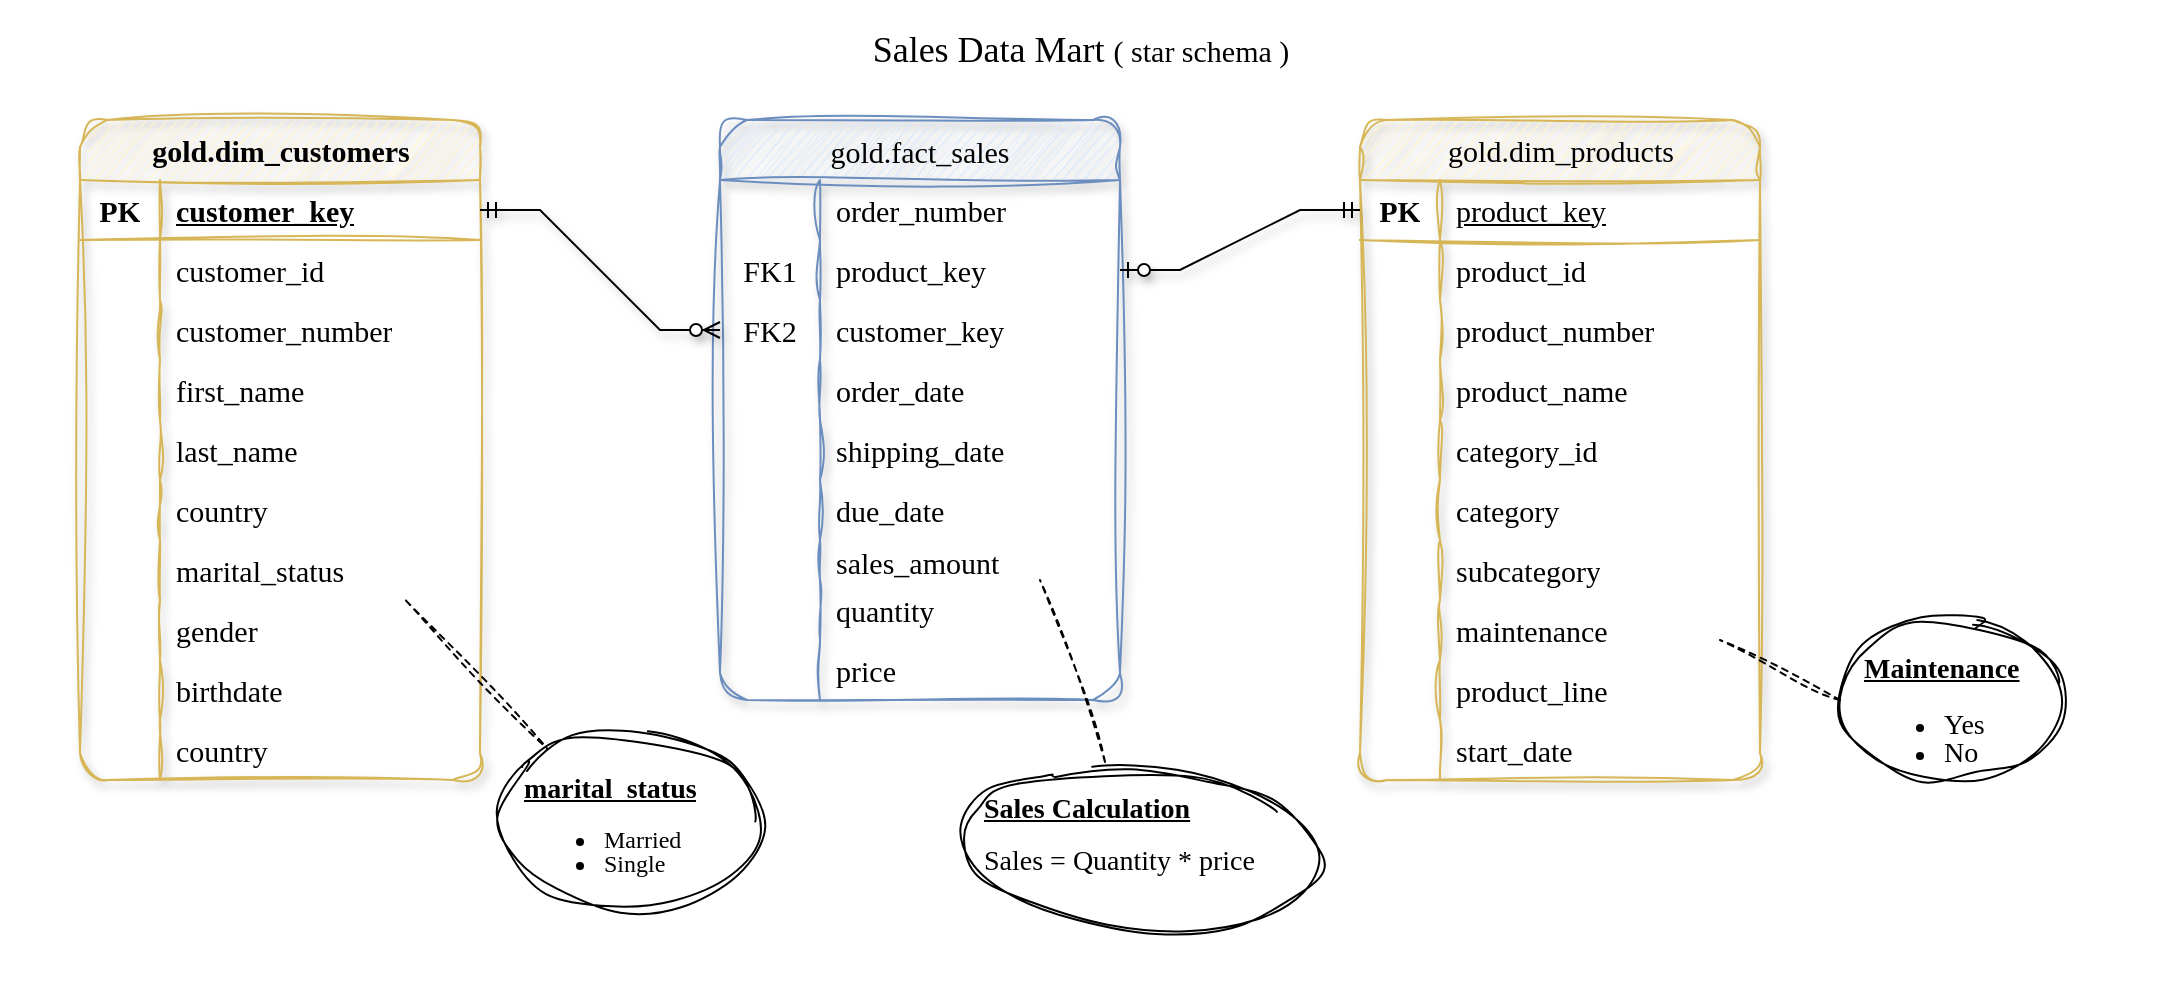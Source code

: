 <mxfile version="26.2.13">
  <diagram name="Page-1" id="XGggFpiHlIf7Oq0SXzBW">
    <mxGraphModel dx="1334" dy="1479" grid="1" gridSize="10" guides="1" tooltips="1" connect="1" arrows="1" fold="1" page="1" pageScale="1" pageWidth="850" pageHeight="1100" math="0" shadow="0">
      <root>
        <mxCell id="0" />
        <mxCell id="1" parent="0" />
        <mxCell id="lQojN_XJNmVnjLz6gcaS-190" value="" style="rounded=0;whiteSpace=wrap;html=1;strokeColor=none;" vertex="1" parent="1">
          <mxGeometry y="260" width="1080" height="490" as="geometry" />
        </mxCell>
        <mxCell id="lQojN_XJNmVnjLz6gcaS-184" value="" style="ellipse;whiteSpace=wrap;html=1;sketch=1;curveFitting=1;jiggle=2;rotation=0;fillColor=none;" vertex="1" parent="1">
          <mxGeometry x="920" y="570" width="110" height="80" as="geometry" />
        </mxCell>
        <mxCell id="lQojN_XJNmVnjLz6gcaS-41" value="gold.dim_customers" style="shape=table;startSize=30;container=1;collapsible=1;childLayout=tableLayout;fixedRows=1;rowLines=0;fontStyle=1;align=center;resizeLast=1;html=1;sketch=1;curveFitting=1;jiggle=2;fillColor=#fff2cc;strokeColor=#d6b656;rounded=1;fontFamily=Comic Sans MS;fontSize=15;shadow=1;" vertex="1" parent="1">
          <mxGeometry x="40" y="320" width="200" height="330" as="geometry" />
        </mxCell>
        <mxCell id="lQojN_XJNmVnjLz6gcaS-42" value="" style="shape=tableRow;horizontal=0;startSize=0;swimlaneHead=0;swimlaneBody=0;fillColor=none;collapsible=0;dropTarget=0;points=[[0,0.5],[1,0.5]];portConstraint=eastwest;top=0;left=0;right=0;bottom=1;sketch=1;curveFitting=1;jiggle=2;strokeColor=#d6b656;fontFamily=Comic Sans MS;fontSize=15;" vertex="1" parent="lQojN_XJNmVnjLz6gcaS-41">
          <mxGeometry y="30" width="200" height="30" as="geometry" />
        </mxCell>
        <mxCell id="lQojN_XJNmVnjLz6gcaS-43" value="PK" style="shape=partialRectangle;connectable=0;fillColor=none;top=0;left=0;bottom=0;right=0;fontStyle=1;overflow=hidden;whiteSpace=wrap;html=1;sketch=1;curveFitting=1;jiggle=2;strokeColor=#d6b656;fontFamily=Comic Sans MS;fontSize=15;" vertex="1" parent="lQojN_XJNmVnjLz6gcaS-42">
          <mxGeometry width="40" height="30" as="geometry">
            <mxRectangle width="40" height="30" as="alternateBounds" />
          </mxGeometry>
        </mxCell>
        <mxCell id="lQojN_XJNmVnjLz6gcaS-44" value="customer_key" style="shape=partialRectangle;connectable=0;fillColor=none;top=0;left=0;bottom=0;right=0;align=left;spacingLeft=6;fontStyle=5;overflow=hidden;whiteSpace=wrap;html=1;sketch=1;curveFitting=1;jiggle=2;strokeColor=#d6b656;fontFamily=Comic Sans MS;fontSize=15;" vertex="1" parent="lQojN_XJNmVnjLz6gcaS-42">
          <mxGeometry x="40" width="160" height="30" as="geometry">
            <mxRectangle width="160" height="30" as="alternateBounds" />
          </mxGeometry>
        </mxCell>
        <mxCell id="lQojN_XJNmVnjLz6gcaS-45" value="" style="shape=tableRow;horizontal=0;startSize=0;swimlaneHead=0;swimlaneBody=0;fillColor=none;collapsible=0;dropTarget=0;points=[[0,0.5],[1,0.5]];portConstraint=eastwest;top=0;left=0;right=0;bottom=0;sketch=1;curveFitting=1;jiggle=2;strokeColor=#d6b656;fontFamily=Comic Sans MS;fontSize=15;" vertex="1" parent="lQojN_XJNmVnjLz6gcaS-41">
          <mxGeometry y="60" width="200" height="30" as="geometry" />
        </mxCell>
        <mxCell id="lQojN_XJNmVnjLz6gcaS-46" value="" style="shape=partialRectangle;connectable=0;fillColor=none;top=0;left=0;bottom=0;right=0;editable=1;overflow=hidden;whiteSpace=wrap;html=1;sketch=1;curveFitting=1;jiggle=2;strokeColor=#d6b656;fontFamily=Comic Sans MS;fontSize=15;" vertex="1" parent="lQojN_XJNmVnjLz6gcaS-45">
          <mxGeometry width="40" height="30" as="geometry">
            <mxRectangle width="40" height="30" as="alternateBounds" />
          </mxGeometry>
        </mxCell>
        <mxCell id="lQojN_XJNmVnjLz6gcaS-47" value="customer_id" style="shape=partialRectangle;connectable=0;fillColor=none;top=0;left=0;bottom=0;right=0;align=left;spacingLeft=6;overflow=hidden;whiteSpace=wrap;html=1;sketch=1;curveFitting=1;jiggle=2;strokeColor=#d6b656;fontFamily=Comic Sans MS;fontSize=15;" vertex="1" parent="lQojN_XJNmVnjLz6gcaS-45">
          <mxGeometry x="40" width="160" height="30" as="geometry">
            <mxRectangle width="160" height="30" as="alternateBounds" />
          </mxGeometry>
        </mxCell>
        <mxCell id="lQojN_XJNmVnjLz6gcaS-48" value="" style="shape=tableRow;horizontal=0;startSize=0;swimlaneHead=0;swimlaneBody=0;fillColor=none;collapsible=0;dropTarget=0;points=[[0,0.5],[1,0.5]];portConstraint=eastwest;top=0;left=0;right=0;bottom=0;sketch=1;curveFitting=1;jiggle=2;strokeColor=#d6b656;fontFamily=Comic Sans MS;fontSize=15;" vertex="1" parent="lQojN_XJNmVnjLz6gcaS-41">
          <mxGeometry y="90" width="200" height="30" as="geometry" />
        </mxCell>
        <mxCell id="lQojN_XJNmVnjLz6gcaS-49" value="" style="shape=partialRectangle;connectable=0;fillColor=none;top=0;left=0;bottom=0;right=0;editable=1;overflow=hidden;whiteSpace=wrap;html=1;sketch=1;curveFitting=1;jiggle=2;strokeColor=#d6b656;fontFamily=Comic Sans MS;fontSize=15;" vertex="1" parent="lQojN_XJNmVnjLz6gcaS-48">
          <mxGeometry width="40" height="30" as="geometry">
            <mxRectangle width="40" height="30" as="alternateBounds" />
          </mxGeometry>
        </mxCell>
        <mxCell id="lQojN_XJNmVnjLz6gcaS-50" value="customer_number" style="shape=partialRectangle;connectable=0;fillColor=none;top=0;left=0;bottom=0;right=0;align=left;spacingLeft=6;overflow=hidden;whiteSpace=wrap;html=1;sketch=1;curveFitting=1;jiggle=2;strokeColor=#d6b656;fontFamily=Comic Sans MS;fontSize=15;" vertex="1" parent="lQojN_XJNmVnjLz6gcaS-48">
          <mxGeometry x="40" width="160" height="30" as="geometry">
            <mxRectangle width="160" height="30" as="alternateBounds" />
          </mxGeometry>
        </mxCell>
        <mxCell id="lQojN_XJNmVnjLz6gcaS-51" value="" style="shape=tableRow;horizontal=0;startSize=0;swimlaneHead=0;swimlaneBody=0;fillColor=none;collapsible=0;dropTarget=0;points=[[0,0.5],[1,0.5]];portConstraint=eastwest;top=0;left=0;right=0;bottom=0;sketch=1;curveFitting=1;jiggle=2;strokeColor=#d6b656;fontFamily=Comic Sans MS;fontSize=15;" vertex="1" parent="lQojN_XJNmVnjLz6gcaS-41">
          <mxGeometry y="120" width="200" height="30" as="geometry" />
        </mxCell>
        <mxCell id="lQojN_XJNmVnjLz6gcaS-52" value="" style="shape=partialRectangle;connectable=0;fillColor=none;top=0;left=0;bottom=0;right=0;editable=1;overflow=hidden;whiteSpace=wrap;html=1;sketch=1;curveFitting=1;jiggle=2;strokeColor=#d6b656;fontFamily=Comic Sans MS;fontSize=15;" vertex="1" parent="lQojN_XJNmVnjLz6gcaS-51">
          <mxGeometry width="40" height="30" as="geometry">
            <mxRectangle width="40" height="30" as="alternateBounds" />
          </mxGeometry>
        </mxCell>
        <mxCell id="lQojN_XJNmVnjLz6gcaS-53" value="first_name" style="shape=partialRectangle;connectable=0;fillColor=none;top=0;left=0;bottom=0;right=0;align=left;spacingLeft=6;overflow=hidden;whiteSpace=wrap;html=1;sketch=1;curveFitting=1;jiggle=2;strokeColor=#d6b656;fontFamily=Comic Sans MS;fontSize=15;" vertex="1" parent="lQojN_XJNmVnjLz6gcaS-51">
          <mxGeometry x="40" width="160" height="30" as="geometry">
            <mxRectangle width="160" height="30" as="alternateBounds" />
          </mxGeometry>
        </mxCell>
        <mxCell id="lQojN_XJNmVnjLz6gcaS-54" style="shape=tableRow;horizontal=0;startSize=0;swimlaneHead=0;swimlaneBody=0;fillColor=none;collapsible=0;dropTarget=0;points=[[0,0.5],[1,0.5]];portConstraint=eastwest;top=0;left=0;right=0;bottom=0;sketch=1;curveFitting=1;jiggle=2;strokeColor=#d6b656;fontFamily=Comic Sans MS;fontSize=15;" vertex="1" parent="lQojN_XJNmVnjLz6gcaS-41">
          <mxGeometry y="150" width="200" height="30" as="geometry" />
        </mxCell>
        <mxCell id="lQojN_XJNmVnjLz6gcaS-55" style="shape=partialRectangle;connectable=0;fillColor=none;top=0;left=0;bottom=0;right=0;editable=1;overflow=hidden;whiteSpace=wrap;html=1;sketch=1;curveFitting=1;jiggle=2;strokeColor=#d6b656;fontFamily=Comic Sans MS;fontSize=15;" vertex="1" parent="lQojN_XJNmVnjLz6gcaS-54">
          <mxGeometry width="40" height="30" as="geometry">
            <mxRectangle width="40" height="30" as="alternateBounds" />
          </mxGeometry>
        </mxCell>
        <mxCell id="lQojN_XJNmVnjLz6gcaS-56" value="last_name" style="shape=partialRectangle;connectable=0;fillColor=none;top=0;left=0;bottom=0;right=0;align=left;spacingLeft=6;overflow=hidden;whiteSpace=wrap;html=1;sketch=1;curveFitting=1;jiggle=2;strokeColor=#d6b656;fontFamily=Comic Sans MS;fontSize=15;" vertex="1" parent="lQojN_XJNmVnjLz6gcaS-54">
          <mxGeometry x="40" width="160" height="30" as="geometry">
            <mxRectangle width="160" height="30" as="alternateBounds" />
          </mxGeometry>
        </mxCell>
        <mxCell id="lQojN_XJNmVnjLz6gcaS-57" style="shape=tableRow;horizontal=0;startSize=0;swimlaneHead=0;swimlaneBody=0;fillColor=none;collapsible=0;dropTarget=0;points=[[0,0.5],[1,0.5]];portConstraint=eastwest;top=0;left=0;right=0;bottom=0;sketch=1;curveFitting=1;jiggle=2;strokeColor=#d6b656;fontFamily=Comic Sans MS;fontSize=15;" vertex="1" parent="lQojN_XJNmVnjLz6gcaS-41">
          <mxGeometry y="180" width="200" height="30" as="geometry" />
        </mxCell>
        <mxCell id="lQojN_XJNmVnjLz6gcaS-58" style="shape=partialRectangle;connectable=0;fillColor=none;top=0;left=0;bottom=0;right=0;editable=1;overflow=hidden;whiteSpace=wrap;html=1;sketch=1;curveFitting=1;jiggle=2;strokeColor=#d6b656;fontFamily=Comic Sans MS;fontSize=15;" vertex="1" parent="lQojN_XJNmVnjLz6gcaS-57">
          <mxGeometry width="40" height="30" as="geometry">
            <mxRectangle width="40" height="30" as="alternateBounds" />
          </mxGeometry>
        </mxCell>
        <mxCell id="lQojN_XJNmVnjLz6gcaS-59" value="country" style="shape=partialRectangle;connectable=0;fillColor=none;top=0;left=0;bottom=0;right=0;align=left;spacingLeft=6;overflow=hidden;whiteSpace=wrap;html=1;sketch=1;curveFitting=1;jiggle=2;strokeColor=#d6b656;fontFamily=Comic Sans MS;fontSize=15;" vertex="1" parent="lQojN_XJNmVnjLz6gcaS-57">
          <mxGeometry x="40" width="160" height="30" as="geometry">
            <mxRectangle width="160" height="30" as="alternateBounds" />
          </mxGeometry>
        </mxCell>
        <mxCell id="lQojN_XJNmVnjLz6gcaS-60" style="shape=tableRow;horizontal=0;startSize=0;swimlaneHead=0;swimlaneBody=0;fillColor=none;collapsible=0;dropTarget=0;points=[[0,0.5],[1,0.5]];portConstraint=eastwest;top=0;left=0;right=0;bottom=0;sketch=1;curveFitting=1;jiggle=2;strokeColor=#d6b656;fontFamily=Comic Sans MS;fontSize=15;" vertex="1" parent="lQojN_XJNmVnjLz6gcaS-41">
          <mxGeometry y="210" width="200" height="30" as="geometry" />
        </mxCell>
        <mxCell id="lQojN_XJNmVnjLz6gcaS-61" style="shape=partialRectangle;connectable=0;fillColor=none;top=0;left=0;bottom=0;right=0;editable=1;overflow=hidden;whiteSpace=wrap;html=1;sketch=1;curveFitting=1;jiggle=2;strokeColor=#d6b656;fontFamily=Comic Sans MS;fontSize=15;" vertex="1" parent="lQojN_XJNmVnjLz6gcaS-60">
          <mxGeometry width="40" height="30" as="geometry">
            <mxRectangle width="40" height="30" as="alternateBounds" />
          </mxGeometry>
        </mxCell>
        <mxCell id="lQojN_XJNmVnjLz6gcaS-62" value="marital_status" style="shape=partialRectangle;connectable=0;fillColor=none;top=0;left=0;bottom=0;right=0;align=left;spacingLeft=6;overflow=hidden;whiteSpace=wrap;html=1;sketch=1;curveFitting=1;jiggle=2;strokeColor=#d6b656;fontFamily=Comic Sans MS;fontSize=15;" vertex="1" parent="lQojN_XJNmVnjLz6gcaS-60">
          <mxGeometry x="40" width="160" height="30" as="geometry">
            <mxRectangle width="160" height="30" as="alternateBounds" />
          </mxGeometry>
        </mxCell>
        <mxCell id="lQojN_XJNmVnjLz6gcaS-63" style="shape=tableRow;horizontal=0;startSize=0;swimlaneHead=0;swimlaneBody=0;fillColor=none;collapsible=0;dropTarget=0;points=[[0,0.5],[1,0.5]];portConstraint=eastwest;top=0;left=0;right=0;bottom=0;sketch=1;curveFitting=1;jiggle=2;strokeColor=#d6b656;fontFamily=Comic Sans MS;fontSize=15;" vertex="1" parent="lQojN_XJNmVnjLz6gcaS-41">
          <mxGeometry y="240" width="200" height="30" as="geometry" />
        </mxCell>
        <mxCell id="lQojN_XJNmVnjLz6gcaS-64" style="shape=partialRectangle;connectable=0;fillColor=none;top=0;left=0;bottom=0;right=0;editable=1;overflow=hidden;whiteSpace=wrap;html=1;sketch=1;curveFitting=1;jiggle=2;strokeColor=#d6b656;fontFamily=Comic Sans MS;fontSize=15;" vertex="1" parent="lQojN_XJNmVnjLz6gcaS-63">
          <mxGeometry width="40" height="30" as="geometry">
            <mxRectangle width="40" height="30" as="alternateBounds" />
          </mxGeometry>
        </mxCell>
        <mxCell id="lQojN_XJNmVnjLz6gcaS-65" value="gender" style="shape=partialRectangle;connectable=0;fillColor=none;top=0;left=0;bottom=0;right=0;align=left;spacingLeft=6;overflow=hidden;whiteSpace=wrap;html=1;sketch=1;curveFitting=1;jiggle=2;strokeColor=#d6b656;fontFamily=Comic Sans MS;fontSize=15;" vertex="1" parent="lQojN_XJNmVnjLz6gcaS-63">
          <mxGeometry x="40" width="160" height="30" as="geometry">
            <mxRectangle width="160" height="30" as="alternateBounds" />
          </mxGeometry>
        </mxCell>
        <mxCell id="lQojN_XJNmVnjLz6gcaS-66" style="shape=tableRow;horizontal=0;startSize=0;swimlaneHead=0;swimlaneBody=0;fillColor=none;collapsible=0;dropTarget=0;points=[[0,0.5],[1,0.5]];portConstraint=eastwest;top=0;left=0;right=0;bottom=0;sketch=1;curveFitting=1;jiggle=2;strokeColor=#d6b656;fontFamily=Comic Sans MS;fontSize=15;" vertex="1" parent="lQojN_XJNmVnjLz6gcaS-41">
          <mxGeometry y="270" width="200" height="30" as="geometry" />
        </mxCell>
        <mxCell id="lQojN_XJNmVnjLz6gcaS-67" style="shape=partialRectangle;connectable=0;fillColor=none;top=0;left=0;bottom=0;right=0;editable=1;overflow=hidden;whiteSpace=wrap;html=1;sketch=1;curveFitting=1;jiggle=2;strokeColor=#d6b656;fontFamily=Comic Sans MS;fontSize=15;" vertex="1" parent="lQojN_XJNmVnjLz6gcaS-66">
          <mxGeometry width="40" height="30" as="geometry">
            <mxRectangle width="40" height="30" as="alternateBounds" />
          </mxGeometry>
        </mxCell>
        <mxCell id="lQojN_XJNmVnjLz6gcaS-68" value="birthdate" style="shape=partialRectangle;connectable=0;fillColor=none;top=0;left=0;bottom=0;right=0;align=left;spacingLeft=6;overflow=hidden;whiteSpace=wrap;html=1;sketch=1;curveFitting=1;jiggle=2;strokeColor=#d6b656;fontFamily=Comic Sans MS;fontSize=15;" vertex="1" parent="lQojN_XJNmVnjLz6gcaS-66">
          <mxGeometry x="40" width="160" height="30" as="geometry">
            <mxRectangle width="160" height="30" as="alternateBounds" />
          </mxGeometry>
        </mxCell>
        <mxCell id="lQojN_XJNmVnjLz6gcaS-69" style="shape=tableRow;horizontal=0;startSize=0;swimlaneHead=0;swimlaneBody=0;fillColor=none;collapsible=0;dropTarget=0;points=[[0,0.5],[1,0.5]];portConstraint=eastwest;top=0;left=0;right=0;bottom=0;sketch=1;curveFitting=1;jiggle=2;strokeColor=#d6b656;fontFamily=Comic Sans MS;fontSize=15;" vertex="1" parent="lQojN_XJNmVnjLz6gcaS-41">
          <mxGeometry y="300" width="200" height="30" as="geometry" />
        </mxCell>
        <mxCell id="lQojN_XJNmVnjLz6gcaS-70" style="shape=partialRectangle;connectable=0;fillColor=none;top=0;left=0;bottom=0;right=0;editable=1;overflow=hidden;whiteSpace=wrap;html=1;sketch=1;curveFitting=1;jiggle=2;strokeColor=#d6b656;fontFamily=Comic Sans MS;fontSize=15;" vertex="1" parent="lQojN_XJNmVnjLz6gcaS-69">
          <mxGeometry width="40" height="30" as="geometry">
            <mxRectangle width="40" height="30" as="alternateBounds" />
          </mxGeometry>
        </mxCell>
        <mxCell id="lQojN_XJNmVnjLz6gcaS-71" value="country" style="shape=partialRectangle;connectable=0;fillColor=none;top=0;left=0;bottom=0;right=0;align=left;spacingLeft=6;overflow=hidden;whiteSpace=wrap;html=1;sketch=1;curveFitting=1;jiggle=2;strokeColor=#d6b656;fontFamily=Comic Sans MS;fontSize=15;" vertex="1" parent="lQojN_XJNmVnjLz6gcaS-69">
          <mxGeometry x="40" width="160" height="30" as="geometry">
            <mxRectangle width="160" height="30" as="alternateBounds" />
          </mxGeometry>
        </mxCell>
        <mxCell id="lQojN_XJNmVnjLz6gcaS-117" value="gold.fact_sales" style="shape=table;startSize=30;container=1;collapsible=0;childLayout=tableLayout;fixedRows=1;rowLines=0;fontStyle=0;strokeColor=#6c8ebf;fontSize=15;fillColor=#dae8fc;sketch=1;curveFitting=1;jiggle=2;rounded=1;swimlaneLine=1;fontFamily=Comic Sans MS;shadow=1;" vertex="1" parent="1">
          <mxGeometry x="360" y="320" width="200" height="290" as="geometry" />
        </mxCell>
        <mxCell id="lQojN_XJNmVnjLz6gcaS-118" value="" style="shape=tableRow;horizontal=0;startSize=0;swimlaneHead=0;swimlaneBody=0;top=0;left=0;bottom=0;right=0;collapsible=0;dropTarget=0;fillColor=none;points=[[0,0.5],[1,0.5]];portConstraint=eastwest;strokeColor=inherit;fontSize=15;fontFamily=Comic Sans MS;" vertex="1" parent="lQojN_XJNmVnjLz6gcaS-117">
          <mxGeometry y="30" width="200" height="30" as="geometry" />
        </mxCell>
        <mxCell id="lQojN_XJNmVnjLz6gcaS-119" value="" style="shape=partialRectangle;html=1;whiteSpace=wrap;connectable=0;fillColor=none;top=0;left=0;bottom=0;right=0;overflow=hidden;pointerEvents=1;strokeColor=inherit;fontSize=15;fontFamily=Comic Sans MS;" vertex="1" parent="lQojN_XJNmVnjLz6gcaS-118">
          <mxGeometry width="50" height="30" as="geometry">
            <mxRectangle width="50" height="30" as="alternateBounds" />
          </mxGeometry>
        </mxCell>
        <mxCell id="lQojN_XJNmVnjLz6gcaS-120" value="&lt;span&gt;order_number&lt;/span&gt;" style="shape=partialRectangle;html=1;whiteSpace=wrap;connectable=0;fillColor=none;top=0;left=0;bottom=0;right=0;align=left;spacingLeft=6;overflow=hidden;strokeColor=inherit;fontSize=15;fontFamily=Comic Sans MS;" vertex="1" parent="lQojN_XJNmVnjLz6gcaS-118">
          <mxGeometry x="50" width="150" height="30" as="geometry">
            <mxRectangle width="150" height="30" as="alternateBounds" />
          </mxGeometry>
        </mxCell>
        <mxCell id="lQojN_XJNmVnjLz6gcaS-121" value="" style="shape=tableRow;horizontal=0;startSize=0;swimlaneHead=0;swimlaneBody=0;top=0;left=0;bottom=0;right=0;collapsible=0;dropTarget=0;fillColor=none;points=[[0,0.5],[1,0.5]];portConstraint=eastwest;strokeColor=inherit;fontSize=15;fontFamily=Comic Sans MS;" vertex="1" parent="lQojN_XJNmVnjLz6gcaS-117">
          <mxGeometry y="60" width="200" height="30" as="geometry" />
        </mxCell>
        <mxCell id="lQojN_XJNmVnjLz6gcaS-122" value="FK1" style="shape=partialRectangle;html=1;whiteSpace=wrap;connectable=0;fillColor=none;top=0;left=0;bottom=0;right=0;overflow=hidden;strokeColor=inherit;fontSize=15;fontFamily=Comic Sans MS;" vertex="1" parent="lQojN_XJNmVnjLz6gcaS-121">
          <mxGeometry width="50" height="30" as="geometry">
            <mxRectangle width="50" height="30" as="alternateBounds" />
          </mxGeometry>
        </mxCell>
        <mxCell id="lQojN_XJNmVnjLz6gcaS-123" value="&lt;span&gt;product_key&lt;/span&gt;" style="shape=partialRectangle;html=1;whiteSpace=wrap;connectable=0;fillColor=none;top=0;left=0;bottom=0;right=0;align=left;spacingLeft=6;overflow=hidden;strokeColor=inherit;fontSize=15;fontFamily=Comic Sans MS;" vertex="1" parent="lQojN_XJNmVnjLz6gcaS-121">
          <mxGeometry x="50" width="150" height="30" as="geometry">
            <mxRectangle width="150" height="30" as="alternateBounds" />
          </mxGeometry>
        </mxCell>
        <mxCell id="lQojN_XJNmVnjLz6gcaS-124" value="" style="shape=tableRow;horizontal=0;startSize=0;swimlaneHead=0;swimlaneBody=0;top=0;left=0;bottom=0;right=0;collapsible=0;dropTarget=0;fillColor=none;points=[[0,0.5],[1,0.5]];portConstraint=eastwest;strokeColor=inherit;fontSize=15;fontFamily=Comic Sans MS;" vertex="1" parent="lQojN_XJNmVnjLz6gcaS-117">
          <mxGeometry y="90" width="200" height="30" as="geometry" />
        </mxCell>
        <mxCell id="lQojN_XJNmVnjLz6gcaS-125" value="FK2" style="shape=partialRectangle;html=1;whiteSpace=wrap;connectable=0;fillColor=none;top=0;left=0;bottom=0;right=0;overflow=hidden;strokeColor=inherit;fontSize=15;fontFamily=Comic Sans MS;" vertex="1" parent="lQojN_XJNmVnjLz6gcaS-124">
          <mxGeometry width="50" height="30" as="geometry">
            <mxRectangle width="50" height="30" as="alternateBounds" />
          </mxGeometry>
        </mxCell>
        <mxCell id="lQojN_XJNmVnjLz6gcaS-126" value="&lt;span&gt;customer_key&lt;/span&gt;" style="shape=partialRectangle;html=1;whiteSpace=wrap;connectable=0;fillColor=none;top=0;left=0;bottom=0;right=0;align=left;spacingLeft=6;overflow=hidden;strokeColor=inherit;fontSize=15;fontFamily=Comic Sans MS;" vertex="1" parent="lQojN_XJNmVnjLz6gcaS-124">
          <mxGeometry x="50" width="150" height="30" as="geometry">
            <mxRectangle width="150" height="30" as="alternateBounds" />
          </mxGeometry>
        </mxCell>
        <mxCell id="lQojN_XJNmVnjLz6gcaS-133" style="shape=tableRow;horizontal=0;startSize=0;swimlaneHead=0;swimlaneBody=0;top=0;left=0;bottom=0;right=0;collapsible=0;dropTarget=0;fillColor=none;points=[[0,0.5],[1,0.5]];portConstraint=eastwest;strokeColor=inherit;fontSize=15;fontFamily=Comic Sans MS;" vertex="1" parent="lQojN_XJNmVnjLz6gcaS-117">
          <mxGeometry y="120" width="200" height="30" as="geometry" />
        </mxCell>
        <mxCell id="lQojN_XJNmVnjLz6gcaS-134" style="shape=partialRectangle;html=1;whiteSpace=wrap;connectable=0;fillColor=none;top=0;left=0;bottom=0;right=0;overflow=hidden;strokeColor=inherit;fontSize=15;fontFamily=Comic Sans MS;" vertex="1" parent="lQojN_XJNmVnjLz6gcaS-133">
          <mxGeometry width="50" height="30" as="geometry">
            <mxRectangle width="50" height="30" as="alternateBounds" />
          </mxGeometry>
        </mxCell>
        <mxCell id="lQojN_XJNmVnjLz6gcaS-135" value="&lt;span&gt;order_date&lt;/span&gt;" style="shape=partialRectangle;html=1;whiteSpace=wrap;connectable=0;fillColor=none;top=0;left=0;bottom=0;right=0;align=left;spacingLeft=6;overflow=hidden;strokeColor=inherit;fontSize=15;fontFamily=Comic Sans MS;" vertex="1" parent="lQojN_XJNmVnjLz6gcaS-133">
          <mxGeometry x="50" width="150" height="30" as="geometry">
            <mxRectangle width="150" height="30" as="alternateBounds" />
          </mxGeometry>
        </mxCell>
        <mxCell id="lQojN_XJNmVnjLz6gcaS-130" style="shape=tableRow;horizontal=0;startSize=0;swimlaneHead=0;swimlaneBody=0;top=0;left=0;bottom=0;right=0;collapsible=0;dropTarget=0;fillColor=none;points=[[0,0.5],[1,0.5]];portConstraint=eastwest;strokeColor=inherit;fontSize=15;fontFamily=Comic Sans MS;" vertex="1" parent="lQojN_XJNmVnjLz6gcaS-117">
          <mxGeometry y="150" width="200" height="30" as="geometry" />
        </mxCell>
        <mxCell id="lQojN_XJNmVnjLz6gcaS-131" style="shape=partialRectangle;html=1;whiteSpace=wrap;connectable=0;fillColor=none;top=0;left=0;bottom=0;right=0;overflow=hidden;strokeColor=inherit;fontSize=15;fontFamily=Comic Sans MS;" vertex="1" parent="lQojN_XJNmVnjLz6gcaS-130">
          <mxGeometry width="50" height="30" as="geometry">
            <mxRectangle width="50" height="30" as="alternateBounds" />
          </mxGeometry>
        </mxCell>
        <mxCell id="lQojN_XJNmVnjLz6gcaS-132" value="&lt;span&gt;shipping_date&lt;/span&gt;" style="shape=partialRectangle;html=1;whiteSpace=wrap;connectable=0;fillColor=none;top=0;left=0;bottom=0;right=0;align=left;spacingLeft=6;overflow=hidden;strokeColor=inherit;fontSize=15;fontFamily=Comic Sans MS;" vertex="1" parent="lQojN_XJNmVnjLz6gcaS-130">
          <mxGeometry x="50" width="150" height="30" as="geometry">
            <mxRectangle width="150" height="30" as="alternateBounds" />
          </mxGeometry>
        </mxCell>
        <mxCell id="lQojN_XJNmVnjLz6gcaS-127" style="shape=tableRow;horizontal=0;startSize=0;swimlaneHead=0;swimlaneBody=0;top=0;left=0;bottom=0;right=0;collapsible=0;dropTarget=0;fillColor=none;points=[[0,0.5],[1,0.5]];portConstraint=eastwest;strokeColor=inherit;fontSize=15;fontFamily=Comic Sans MS;" vertex="1" parent="lQojN_XJNmVnjLz6gcaS-117">
          <mxGeometry y="180" width="200" height="30" as="geometry" />
        </mxCell>
        <mxCell id="lQojN_XJNmVnjLz6gcaS-128" style="shape=partialRectangle;html=1;whiteSpace=wrap;connectable=0;fillColor=none;top=0;left=0;bottom=0;right=0;overflow=hidden;strokeColor=inherit;fontSize=15;fontFamily=Comic Sans MS;" vertex="1" parent="lQojN_XJNmVnjLz6gcaS-127">
          <mxGeometry width="50" height="30" as="geometry">
            <mxRectangle width="50" height="30" as="alternateBounds" />
          </mxGeometry>
        </mxCell>
        <mxCell id="lQojN_XJNmVnjLz6gcaS-129" value="&lt;span&gt;due_date&lt;/span&gt;" style="shape=partialRectangle;html=1;whiteSpace=wrap;connectable=0;fillColor=none;top=0;left=0;bottom=0;right=0;align=left;spacingLeft=6;overflow=hidden;strokeColor=inherit;fontSize=15;fontFamily=Comic Sans MS;" vertex="1" parent="lQojN_XJNmVnjLz6gcaS-127">
          <mxGeometry x="50" width="150" height="30" as="geometry">
            <mxRectangle width="150" height="30" as="alternateBounds" />
          </mxGeometry>
        </mxCell>
        <mxCell id="lQojN_XJNmVnjLz6gcaS-136" style="shape=tableRow;horizontal=0;startSize=0;swimlaneHead=0;swimlaneBody=0;top=0;left=0;bottom=0;right=0;collapsible=0;dropTarget=0;fillColor=none;points=[[0,0.5],[1,0.5]];portConstraint=eastwest;strokeColor=inherit;fontSize=15;fontFamily=Comic Sans MS;" vertex="1" parent="lQojN_XJNmVnjLz6gcaS-117">
          <mxGeometry y="210" width="200" height="20" as="geometry" />
        </mxCell>
        <mxCell id="lQojN_XJNmVnjLz6gcaS-137" style="shape=partialRectangle;html=1;whiteSpace=wrap;connectable=0;fillColor=none;top=0;left=0;bottom=0;right=0;overflow=hidden;strokeColor=inherit;fontSize=15;fontFamily=Comic Sans MS;" vertex="1" parent="lQojN_XJNmVnjLz6gcaS-136">
          <mxGeometry width="50" height="20" as="geometry">
            <mxRectangle width="50" height="20" as="alternateBounds" />
          </mxGeometry>
        </mxCell>
        <mxCell id="lQojN_XJNmVnjLz6gcaS-138" value="&lt;span&gt;sales_amount&lt;/span&gt;" style="shape=partialRectangle;html=1;whiteSpace=wrap;connectable=0;fillColor=none;top=0;left=0;bottom=0;right=0;align=left;spacingLeft=6;overflow=hidden;strokeColor=inherit;fontSize=15;fontFamily=Comic Sans MS;" vertex="1" parent="lQojN_XJNmVnjLz6gcaS-136">
          <mxGeometry x="50" width="150" height="20" as="geometry">
            <mxRectangle width="150" height="20" as="alternateBounds" />
          </mxGeometry>
        </mxCell>
        <mxCell id="lQojN_XJNmVnjLz6gcaS-139" style="shape=tableRow;horizontal=0;startSize=0;swimlaneHead=0;swimlaneBody=0;top=0;left=0;bottom=0;right=0;collapsible=0;dropTarget=0;fillColor=none;points=[[0,0.5],[1,0.5]];portConstraint=eastwest;strokeColor=inherit;fontSize=15;fontFamily=Comic Sans MS;" vertex="1" parent="lQojN_XJNmVnjLz6gcaS-117">
          <mxGeometry y="230" width="200" height="30" as="geometry" />
        </mxCell>
        <mxCell id="lQojN_XJNmVnjLz6gcaS-140" style="shape=partialRectangle;html=1;whiteSpace=wrap;connectable=0;fillColor=none;top=0;left=0;bottom=0;right=0;overflow=hidden;strokeColor=inherit;fontSize=15;fontFamily=Comic Sans MS;" vertex="1" parent="lQojN_XJNmVnjLz6gcaS-139">
          <mxGeometry width="50" height="30" as="geometry">
            <mxRectangle width="50" height="30" as="alternateBounds" />
          </mxGeometry>
        </mxCell>
        <mxCell id="lQojN_XJNmVnjLz6gcaS-141" value="&lt;span&gt;quantity&lt;/span&gt;" style="shape=partialRectangle;html=1;whiteSpace=wrap;connectable=0;fillColor=none;top=0;left=0;bottom=0;right=0;align=left;spacingLeft=6;overflow=hidden;strokeColor=inherit;fontSize=15;fontFamily=Comic Sans MS;" vertex="1" parent="lQojN_XJNmVnjLz6gcaS-139">
          <mxGeometry x="50" width="150" height="30" as="geometry">
            <mxRectangle width="150" height="30" as="alternateBounds" />
          </mxGeometry>
        </mxCell>
        <mxCell id="lQojN_XJNmVnjLz6gcaS-142" style="shape=tableRow;horizontal=0;startSize=0;swimlaneHead=0;swimlaneBody=0;top=0;left=0;bottom=0;right=0;collapsible=0;dropTarget=0;fillColor=none;points=[[0,0.5],[1,0.5]];portConstraint=eastwest;strokeColor=inherit;fontSize=15;fontFamily=Comic Sans MS;" vertex="1" parent="lQojN_XJNmVnjLz6gcaS-117">
          <mxGeometry y="260" width="200" height="30" as="geometry" />
        </mxCell>
        <mxCell id="lQojN_XJNmVnjLz6gcaS-143" style="shape=partialRectangle;html=1;whiteSpace=wrap;connectable=0;fillColor=none;top=0;left=0;bottom=0;right=0;overflow=hidden;strokeColor=inherit;fontSize=15;fontFamily=Comic Sans MS;" vertex="1" parent="lQojN_XJNmVnjLz6gcaS-142">
          <mxGeometry width="50" height="30" as="geometry">
            <mxRectangle width="50" height="30" as="alternateBounds" />
          </mxGeometry>
        </mxCell>
        <mxCell id="lQojN_XJNmVnjLz6gcaS-144" value="&lt;span&gt;price&lt;/span&gt;" style="shape=partialRectangle;html=1;whiteSpace=wrap;connectable=0;fillColor=none;top=0;left=0;bottom=0;right=0;align=left;spacingLeft=6;overflow=hidden;strokeColor=inherit;fontSize=15;fontFamily=Comic Sans MS;shadow=0;" vertex="1" parent="lQojN_XJNmVnjLz6gcaS-142">
          <mxGeometry x="50" width="150" height="30" as="geometry">
            <mxRectangle width="150" height="30" as="alternateBounds" />
          </mxGeometry>
        </mxCell>
        <mxCell id="lQojN_XJNmVnjLz6gcaS-145" value="&lt;span style=&quot;font-weight: 400; text-wrap-mode: wrap;&quot;&gt;gold.dim_products&lt;/span&gt;" style="shape=table;startSize=30;container=1;collapsible=1;childLayout=tableLayout;fixedRows=1;rowLines=0;fontStyle=1;align=center;resizeLast=1;html=1;sketch=1;curveFitting=1;jiggle=2;fillColor=#fff2cc;strokeColor=#d6b656;rounded=1;fontFamily=Comic Sans MS;fontSize=15;shadow=1;" vertex="1" parent="1">
          <mxGeometry x="680" y="320" width="200" height="330" as="geometry" />
        </mxCell>
        <mxCell id="lQojN_XJNmVnjLz6gcaS-146" value="" style="shape=tableRow;horizontal=0;startSize=0;swimlaneHead=0;swimlaneBody=0;fillColor=none;collapsible=0;dropTarget=0;points=[[0,0.5],[1,0.5]];portConstraint=eastwest;top=0;left=0;right=0;bottom=1;sketch=1;curveFitting=1;jiggle=2;strokeColor=#d6b656;fontFamily=Comic Sans MS;fontSize=15;" vertex="1" parent="lQojN_XJNmVnjLz6gcaS-145">
          <mxGeometry y="30" width="200" height="30" as="geometry" />
        </mxCell>
        <mxCell id="lQojN_XJNmVnjLz6gcaS-147" value="PK" style="shape=partialRectangle;connectable=0;fillColor=none;top=0;left=0;bottom=0;right=0;fontStyle=1;overflow=hidden;whiteSpace=wrap;html=1;sketch=1;curveFitting=1;jiggle=2;strokeColor=#d6b656;fontFamily=Comic Sans MS;fontSize=15;" vertex="1" parent="lQojN_XJNmVnjLz6gcaS-146">
          <mxGeometry width="40" height="30" as="geometry">
            <mxRectangle width="40" height="30" as="alternateBounds" />
          </mxGeometry>
        </mxCell>
        <mxCell id="lQojN_XJNmVnjLz6gcaS-148" value="&lt;span style=&quot;font-weight: 400;&quot;&gt;product_key&lt;/span&gt;" style="shape=partialRectangle;connectable=0;fillColor=none;top=0;left=0;bottom=0;right=0;align=left;spacingLeft=6;fontStyle=5;overflow=hidden;whiteSpace=wrap;html=1;sketch=1;curveFitting=1;jiggle=2;strokeColor=#d6b656;fontFamily=Comic Sans MS;fontSize=15;" vertex="1" parent="lQojN_XJNmVnjLz6gcaS-146">
          <mxGeometry x="40" width="160" height="30" as="geometry">
            <mxRectangle width="160" height="30" as="alternateBounds" />
          </mxGeometry>
        </mxCell>
        <mxCell id="lQojN_XJNmVnjLz6gcaS-149" value="" style="shape=tableRow;horizontal=0;startSize=0;swimlaneHead=0;swimlaneBody=0;fillColor=none;collapsible=0;dropTarget=0;points=[[0,0.5],[1,0.5]];portConstraint=eastwest;top=0;left=0;right=0;bottom=0;sketch=1;curveFitting=1;jiggle=2;strokeColor=#d6b656;fontFamily=Comic Sans MS;fontSize=15;" vertex="1" parent="lQojN_XJNmVnjLz6gcaS-145">
          <mxGeometry y="60" width="200" height="30" as="geometry" />
        </mxCell>
        <mxCell id="lQojN_XJNmVnjLz6gcaS-150" value="" style="shape=partialRectangle;connectable=0;fillColor=none;top=0;left=0;bottom=0;right=0;editable=1;overflow=hidden;whiteSpace=wrap;html=1;sketch=1;curveFitting=1;jiggle=2;strokeColor=#d6b656;fontFamily=Comic Sans MS;fontSize=15;" vertex="1" parent="lQojN_XJNmVnjLz6gcaS-149">
          <mxGeometry width="40" height="30" as="geometry">
            <mxRectangle width="40" height="30" as="alternateBounds" />
          </mxGeometry>
        </mxCell>
        <mxCell id="lQojN_XJNmVnjLz6gcaS-151" value="product_id" style="shape=partialRectangle;connectable=0;fillColor=none;top=0;left=0;bottom=0;right=0;align=left;spacingLeft=6;overflow=hidden;whiteSpace=wrap;html=1;sketch=1;curveFitting=1;jiggle=2;strokeColor=#d6b656;fontFamily=Comic Sans MS;fontSize=15;" vertex="1" parent="lQojN_XJNmVnjLz6gcaS-149">
          <mxGeometry x="40" width="160" height="30" as="geometry">
            <mxRectangle width="160" height="30" as="alternateBounds" />
          </mxGeometry>
        </mxCell>
        <mxCell id="lQojN_XJNmVnjLz6gcaS-152" value="" style="shape=tableRow;horizontal=0;startSize=0;swimlaneHead=0;swimlaneBody=0;fillColor=none;collapsible=0;dropTarget=0;points=[[0,0.5],[1,0.5]];portConstraint=eastwest;top=0;left=0;right=0;bottom=0;sketch=1;curveFitting=1;jiggle=2;strokeColor=#d6b656;fontFamily=Comic Sans MS;fontSize=15;" vertex="1" parent="lQojN_XJNmVnjLz6gcaS-145">
          <mxGeometry y="90" width="200" height="30" as="geometry" />
        </mxCell>
        <mxCell id="lQojN_XJNmVnjLz6gcaS-153" value="" style="shape=partialRectangle;connectable=0;fillColor=none;top=0;left=0;bottom=0;right=0;editable=1;overflow=hidden;whiteSpace=wrap;html=1;sketch=1;curveFitting=1;jiggle=2;strokeColor=#d6b656;fontFamily=Comic Sans MS;fontSize=15;" vertex="1" parent="lQojN_XJNmVnjLz6gcaS-152">
          <mxGeometry width="40" height="30" as="geometry">
            <mxRectangle width="40" height="30" as="alternateBounds" />
          </mxGeometry>
        </mxCell>
        <mxCell id="lQojN_XJNmVnjLz6gcaS-154" value="product_number" style="shape=partialRectangle;connectable=0;fillColor=none;top=0;left=0;bottom=0;right=0;align=left;spacingLeft=6;overflow=hidden;whiteSpace=wrap;html=1;sketch=1;curveFitting=1;jiggle=2;strokeColor=#d6b656;fontFamily=Comic Sans MS;fontSize=15;" vertex="1" parent="lQojN_XJNmVnjLz6gcaS-152">
          <mxGeometry x="40" width="160" height="30" as="geometry">
            <mxRectangle width="160" height="30" as="alternateBounds" />
          </mxGeometry>
        </mxCell>
        <mxCell id="lQojN_XJNmVnjLz6gcaS-155" value="" style="shape=tableRow;horizontal=0;startSize=0;swimlaneHead=0;swimlaneBody=0;fillColor=none;collapsible=0;dropTarget=0;points=[[0,0.5],[1,0.5]];portConstraint=eastwest;top=0;left=0;right=0;bottom=0;sketch=1;curveFitting=1;jiggle=2;strokeColor=#d6b656;fontFamily=Comic Sans MS;fontSize=15;" vertex="1" parent="lQojN_XJNmVnjLz6gcaS-145">
          <mxGeometry y="120" width="200" height="30" as="geometry" />
        </mxCell>
        <mxCell id="lQojN_XJNmVnjLz6gcaS-156" value="" style="shape=partialRectangle;connectable=0;fillColor=none;top=0;left=0;bottom=0;right=0;editable=1;overflow=hidden;whiteSpace=wrap;html=1;sketch=1;curveFitting=1;jiggle=2;strokeColor=#d6b656;fontFamily=Comic Sans MS;fontSize=15;" vertex="1" parent="lQojN_XJNmVnjLz6gcaS-155">
          <mxGeometry width="40" height="30" as="geometry">
            <mxRectangle width="40" height="30" as="alternateBounds" />
          </mxGeometry>
        </mxCell>
        <mxCell id="lQojN_XJNmVnjLz6gcaS-157" value="product_name" style="shape=partialRectangle;connectable=0;fillColor=none;top=0;left=0;bottom=0;right=0;align=left;spacingLeft=6;overflow=hidden;whiteSpace=wrap;html=1;sketch=1;curveFitting=1;jiggle=2;strokeColor=#d6b656;fontFamily=Comic Sans MS;fontSize=15;" vertex="1" parent="lQojN_XJNmVnjLz6gcaS-155">
          <mxGeometry x="40" width="160" height="30" as="geometry">
            <mxRectangle width="160" height="30" as="alternateBounds" />
          </mxGeometry>
        </mxCell>
        <mxCell id="lQojN_XJNmVnjLz6gcaS-158" style="shape=tableRow;horizontal=0;startSize=0;swimlaneHead=0;swimlaneBody=0;fillColor=none;collapsible=0;dropTarget=0;points=[[0,0.5],[1,0.5]];portConstraint=eastwest;top=0;left=0;right=0;bottom=0;sketch=1;curveFitting=1;jiggle=2;strokeColor=#d6b656;fontFamily=Comic Sans MS;fontSize=15;" vertex="1" parent="lQojN_XJNmVnjLz6gcaS-145">
          <mxGeometry y="150" width="200" height="30" as="geometry" />
        </mxCell>
        <mxCell id="lQojN_XJNmVnjLz6gcaS-159" style="shape=partialRectangle;connectable=0;fillColor=none;top=0;left=0;bottom=0;right=0;editable=1;overflow=hidden;whiteSpace=wrap;html=1;sketch=1;curveFitting=1;jiggle=2;strokeColor=#d6b656;fontFamily=Comic Sans MS;fontSize=15;" vertex="1" parent="lQojN_XJNmVnjLz6gcaS-158">
          <mxGeometry width="40" height="30" as="geometry">
            <mxRectangle width="40" height="30" as="alternateBounds" />
          </mxGeometry>
        </mxCell>
        <mxCell id="lQojN_XJNmVnjLz6gcaS-160" value="category_id" style="shape=partialRectangle;connectable=0;fillColor=none;top=0;left=0;bottom=0;right=0;align=left;spacingLeft=6;overflow=hidden;whiteSpace=wrap;html=1;sketch=1;curveFitting=1;jiggle=2;strokeColor=#d6b656;fontFamily=Comic Sans MS;fontSize=15;" vertex="1" parent="lQojN_XJNmVnjLz6gcaS-158">
          <mxGeometry x="40" width="160" height="30" as="geometry">
            <mxRectangle width="160" height="30" as="alternateBounds" />
          </mxGeometry>
        </mxCell>
        <mxCell id="lQojN_XJNmVnjLz6gcaS-161" style="shape=tableRow;horizontal=0;startSize=0;swimlaneHead=0;swimlaneBody=0;fillColor=none;collapsible=0;dropTarget=0;points=[[0,0.5],[1,0.5]];portConstraint=eastwest;top=0;left=0;right=0;bottom=0;sketch=1;curveFitting=1;jiggle=2;strokeColor=#d6b656;fontFamily=Comic Sans MS;fontSize=15;" vertex="1" parent="lQojN_XJNmVnjLz6gcaS-145">
          <mxGeometry y="180" width="200" height="30" as="geometry" />
        </mxCell>
        <mxCell id="lQojN_XJNmVnjLz6gcaS-162" style="shape=partialRectangle;connectable=0;fillColor=none;top=0;left=0;bottom=0;right=0;editable=1;overflow=hidden;whiteSpace=wrap;html=1;sketch=1;curveFitting=1;jiggle=2;strokeColor=#d6b656;fontFamily=Comic Sans MS;fontSize=15;" vertex="1" parent="lQojN_XJNmVnjLz6gcaS-161">
          <mxGeometry width="40" height="30" as="geometry">
            <mxRectangle width="40" height="30" as="alternateBounds" />
          </mxGeometry>
        </mxCell>
        <mxCell id="lQojN_XJNmVnjLz6gcaS-163" value="category" style="shape=partialRectangle;connectable=0;fillColor=none;top=0;left=0;bottom=0;right=0;align=left;spacingLeft=6;overflow=hidden;whiteSpace=wrap;html=1;sketch=1;curveFitting=1;jiggle=2;strokeColor=#d6b656;fontFamily=Comic Sans MS;fontSize=15;" vertex="1" parent="lQojN_XJNmVnjLz6gcaS-161">
          <mxGeometry x="40" width="160" height="30" as="geometry">
            <mxRectangle width="160" height="30" as="alternateBounds" />
          </mxGeometry>
        </mxCell>
        <mxCell id="lQojN_XJNmVnjLz6gcaS-164" style="shape=tableRow;horizontal=0;startSize=0;swimlaneHead=0;swimlaneBody=0;fillColor=none;collapsible=0;dropTarget=0;points=[[0,0.5],[1,0.5]];portConstraint=eastwest;top=0;left=0;right=0;bottom=0;sketch=1;curveFitting=1;jiggle=2;strokeColor=#d6b656;fontFamily=Comic Sans MS;fontSize=15;" vertex="1" parent="lQojN_XJNmVnjLz6gcaS-145">
          <mxGeometry y="210" width="200" height="30" as="geometry" />
        </mxCell>
        <mxCell id="lQojN_XJNmVnjLz6gcaS-165" style="shape=partialRectangle;connectable=0;fillColor=none;top=0;left=0;bottom=0;right=0;editable=1;overflow=hidden;whiteSpace=wrap;html=1;sketch=1;curveFitting=1;jiggle=2;strokeColor=#d6b656;fontFamily=Comic Sans MS;fontSize=15;" vertex="1" parent="lQojN_XJNmVnjLz6gcaS-164">
          <mxGeometry width="40" height="30" as="geometry">
            <mxRectangle width="40" height="30" as="alternateBounds" />
          </mxGeometry>
        </mxCell>
        <mxCell id="lQojN_XJNmVnjLz6gcaS-166" value="subcategory" style="shape=partialRectangle;connectable=0;fillColor=none;top=0;left=0;bottom=0;right=0;align=left;spacingLeft=6;overflow=hidden;whiteSpace=wrap;html=1;sketch=1;curveFitting=1;jiggle=2;strokeColor=#d6b656;fontFamily=Comic Sans MS;fontSize=15;" vertex="1" parent="lQojN_XJNmVnjLz6gcaS-164">
          <mxGeometry x="40" width="160" height="30" as="geometry">
            <mxRectangle width="160" height="30" as="alternateBounds" />
          </mxGeometry>
        </mxCell>
        <mxCell id="lQojN_XJNmVnjLz6gcaS-167" style="shape=tableRow;horizontal=0;startSize=0;swimlaneHead=0;swimlaneBody=0;fillColor=none;collapsible=0;dropTarget=0;points=[[0,0.5],[1,0.5]];portConstraint=eastwest;top=0;left=0;right=0;bottom=0;sketch=1;curveFitting=1;jiggle=2;strokeColor=#d6b656;fontFamily=Comic Sans MS;fontSize=15;" vertex="1" parent="lQojN_XJNmVnjLz6gcaS-145">
          <mxGeometry y="240" width="200" height="30" as="geometry" />
        </mxCell>
        <mxCell id="lQojN_XJNmVnjLz6gcaS-168" style="shape=partialRectangle;connectable=0;fillColor=none;top=0;left=0;bottom=0;right=0;editable=1;overflow=hidden;whiteSpace=wrap;html=1;sketch=1;curveFitting=1;jiggle=2;strokeColor=#d6b656;fontFamily=Comic Sans MS;fontSize=15;" vertex="1" parent="lQojN_XJNmVnjLz6gcaS-167">
          <mxGeometry width="40" height="30" as="geometry">
            <mxRectangle width="40" height="30" as="alternateBounds" />
          </mxGeometry>
        </mxCell>
        <mxCell id="lQojN_XJNmVnjLz6gcaS-169" value="maintenance" style="shape=partialRectangle;connectable=0;fillColor=none;top=0;left=0;bottom=0;right=0;align=left;spacingLeft=6;overflow=hidden;whiteSpace=wrap;html=1;sketch=1;curveFitting=1;jiggle=2;strokeColor=#d6b656;fontFamily=Comic Sans MS;fontSize=15;" vertex="1" parent="lQojN_XJNmVnjLz6gcaS-167">
          <mxGeometry x="40" width="160" height="30" as="geometry">
            <mxRectangle width="160" height="30" as="alternateBounds" />
          </mxGeometry>
        </mxCell>
        <mxCell id="lQojN_XJNmVnjLz6gcaS-170" style="shape=tableRow;horizontal=0;startSize=0;swimlaneHead=0;swimlaneBody=0;fillColor=none;collapsible=0;dropTarget=0;points=[[0,0.5],[1,0.5]];portConstraint=eastwest;top=0;left=0;right=0;bottom=0;sketch=1;curveFitting=1;jiggle=2;strokeColor=#d6b656;fontFamily=Comic Sans MS;fontSize=15;" vertex="1" parent="lQojN_XJNmVnjLz6gcaS-145">
          <mxGeometry y="270" width="200" height="30" as="geometry" />
        </mxCell>
        <mxCell id="lQojN_XJNmVnjLz6gcaS-171" style="shape=partialRectangle;connectable=0;fillColor=none;top=0;left=0;bottom=0;right=0;editable=1;overflow=hidden;whiteSpace=wrap;html=1;sketch=1;curveFitting=1;jiggle=2;strokeColor=#d6b656;fontFamily=Comic Sans MS;fontSize=15;" vertex="1" parent="lQojN_XJNmVnjLz6gcaS-170">
          <mxGeometry width="40" height="30" as="geometry">
            <mxRectangle width="40" height="30" as="alternateBounds" />
          </mxGeometry>
        </mxCell>
        <mxCell id="lQojN_XJNmVnjLz6gcaS-172" value="product_line" style="shape=partialRectangle;connectable=0;fillColor=none;top=0;left=0;bottom=0;right=0;align=left;spacingLeft=6;overflow=hidden;whiteSpace=wrap;html=1;sketch=1;curveFitting=1;jiggle=2;strokeColor=#d6b656;fontFamily=Comic Sans MS;fontSize=15;" vertex="1" parent="lQojN_XJNmVnjLz6gcaS-170">
          <mxGeometry x="40" width="160" height="30" as="geometry">
            <mxRectangle width="160" height="30" as="alternateBounds" />
          </mxGeometry>
        </mxCell>
        <mxCell id="lQojN_XJNmVnjLz6gcaS-173" style="shape=tableRow;horizontal=0;startSize=0;swimlaneHead=0;swimlaneBody=0;fillColor=none;collapsible=0;dropTarget=0;points=[[0,0.5],[1,0.5]];portConstraint=eastwest;top=0;left=0;right=0;bottom=0;sketch=1;curveFitting=1;jiggle=2;strokeColor=#d6b656;fontFamily=Comic Sans MS;fontSize=15;" vertex="1" parent="lQojN_XJNmVnjLz6gcaS-145">
          <mxGeometry y="300" width="200" height="30" as="geometry" />
        </mxCell>
        <mxCell id="lQojN_XJNmVnjLz6gcaS-174" style="shape=partialRectangle;connectable=0;fillColor=none;top=0;left=0;bottom=0;right=0;editable=1;overflow=hidden;whiteSpace=wrap;html=1;sketch=1;curveFitting=1;jiggle=2;strokeColor=#d6b656;fontFamily=Comic Sans MS;fontSize=15;" vertex="1" parent="lQojN_XJNmVnjLz6gcaS-173">
          <mxGeometry width="40" height="30" as="geometry">
            <mxRectangle width="40" height="30" as="alternateBounds" />
          </mxGeometry>
        </mxCell>
        <mxCell id="lQojN_XJNmVnjLz6gcaS-175" value="start_date" style="shape=partialRectangle;connectable=0;fillColor=none;top=0;left=0;bottom=0;right=0;align=left;spacingLeft=6;overflow=hidden;whiteSpace=wrap;html=1;sketch=1;curveFitting=1;jiggle=2;strokeColor=#d6b656;fontFamily=Comic Sans MS;fontSize=15;" vertex="1" parent="lQojN_XJNmVnjLz6gcaS-173">
          <mxGeometry x="40" width="160" height="30" as="geometry">
            <mxRectangle width="160" height="30" as="alternateBounds" />
          </mxGeometry>
        </mxCell>
        <mxCell id="lQojN_XJNmVnjLz6gcaS-176" value="" style="edgeStyle=entityRelationEdgeStyle;fontSize=12;html=1;endArrow=ERzeroToMany;startArrow=ERmandOne;rounded=0;exitX=1;exitY=0.5;exitDx=0;exitDy=0;entryX=0;entryY=0.5;entryDx=0;entryDy=0;shadow=1;" edge="1" parent="1" source="lQojN_XJNmVnjLz6gcaS-42" target="lQojN_XJNmVnjLz6gcaS-124">
          <mxGeometry width="100" height="100" relative="1" as="geometry">
            <mxPoint x="240" y="390" as="sourcePoint" />
            <mxPoint x="320" y="420" as="targetPoint" />
          </mxGeometry>
        </mxCell>
        <mxCell id="lQojN_XJNmVnjLz6gcaS-177" value="" style="edgeStyle=entityRelationEdgeStyle;fontSize=12;html=1;endArrow=ERzeroToOne;startArrow=ERmandOne;rounded=0;entryX=1;entryY=0.5;entryDx=0;entryDy=0;exitX=0;exitY=0.5;exitDx=0;exitDy=0;shadow=1;" edge="1" parent="1" source="lQojN_XJNmVnjLz6gcaS-146" target="lQojN_XJNmVnjLz6gcaS-121">
          <mxGeometry width="100" height="100" relative="1" as="geometry">
            <mxPoint x="340" y="800" as="sourcePoint" />
            <mxPoint x="440" y="700" as="targetPoint" />
          </mxGeometry>
        </mxCell>
        <mxCell id="lQojN_XJNmVnjLz6gcaS-178" value="&lt;div style=&quot;line-height: 100%;&quot;&gt;&lt;h1 style=&quot;margin-top: 0px; line-height: 40%;&quot;&gt;&lt;font style=&quot;font-size: 14px; line-height: 40%;&quot;&gt;&lt;u&gt;marital_status&lt;/u&gt;&lt;/font&gt;&lt;/h1&gt;&lt;p&gt;&lt;/p&gt;&lt;ul&gt;&lt;li&gt;Married&lt;/li&gt;&lt;li&gt;Single&lt;/li&gt;&lt;/ul&gt;&lt;p&gt;&lt;/p&gt;&lt;/div&gt;" style="text;html=1;whiteSpace=wrap;overflow=hidden;rounded=0;fontFamily=Comic Sans MS;" vertex="1" parent="1">
          <mxGeometry x="260" y="640" width="110" height="60" as="geometry" />
        </mxCell>
        <mxCell id="lQojN_XJNmVnjLz6gcaS-179" value="" style="endArrow=none;dashed=1;html=1;rounded=0;entryX=0.182;entryY=0.104;entryDx=0;entryDy=0;exitX=0.815;exitY=1.011;exitDx=0;exitDy=0;exitPerimeter=0;entryPerimeter=0;sketch=1;curveFitting=1;jiggle=2;" edge="1" parent="1" source="lQojN_XJNmVnjLz6gcaS-60" target="lQojN_XJNmVnjLz6gcaS-188">
          <mxGeometry width="50" height="50" relative="1" as="geometry">
            <mxPoint x="60" y="540" as="sourcePoint" />
            <mxPoint x="20" y="710" as="targetPoint" />
          </mxGeometry>
        </mxCell>
        <mxCell id="lQojN_XJNmVnjLz6gcaS-180" value="&lt;div style=&quot;line-height: 40%;&quot;&gt;&lt;h1 style=&quot;margin-top: 0px; line-height: 40%;&quot;&gt;&lt;span style=&quot;font-size: 14px; line-height: 40%;&quot;&gt;&lt;u&gt;Sales Calculation&lt;/u&gt;&lt;/span&gt;&lt;/h1&gt;&lt;div&gt;&lt;span style=&quot;font-size: 14px; line-height: 100%;&quot;&gt;Sales = Quantity * price&lt;/span&gt;&lt;/div&gt;&lt;/div&gt;" style="text;html=1;whiteSpace=wrap;overflow=hidden;rounded=0;fontFamily=Comic Sans MS;" vertex="1" parent="1">
          <mxGeometry x="490" y="650" width="180" height="70" as="geometry" />
        </mxCell>
        <mxCell id="lQojN_XJNmVnjLz6gcaS-181" value="" style="endArrow=none;dashed=1;html=1;rounded=0;entryX=1;entryY=0.25;entryDx=0;entryDy=0;exitX=0.382;exitY=-0.023;exitDx=0;exitDy=0;exitPerimeter=0;sketch=1;curveFitting=1;jiggle=2;" edge="1" parent="1" source="lQojN_XJNmVnjLz6gcaS-185">
          <mxGeometry width="50" height="50" relative="1" as="geometry">
            <mxPoint x="560" y="565" as="sourcePoint" />
            <mxPoint x="520" y="550" as="targetPoint" />
          </mxGeometry>
        </mxCell>
        <mxCell id="lQojN_XJNmVnjLz6gcaS-182" value="&lt;div style=&quot;line-height: 40%;&quot;&gt;&lt;h1 style=&quot;margin-top: 0px; line-height: 40%;&quot;&gt;&lt;span style=&quot;font-size: 14px;&quot;&gt;&lt;u&gt;Maintenance&lt;/u&gt;&lt;/span&gt;&lt;/h1&gt;&lt;div&gt;&lt;ul&gt;&lt;li&gt;&lt;span style=&quot;font-size: 14px; line-height: 100%;&quot;&gt;Yes&lt;/span&gt;&lt;/li&gt;&lt;li&gt;&lt;span style=&quot;font-size: 14px; line-height: 100%;&quot;&gt;No&lt;/span&gt;&lt;/li&gt;&lt;/ul&gt;&lt;/div&gt;&lt;/div&gt;" style="text;html=1;whiteSpace=wrap;overflow=hidden;rounded=0;fontFamily=Comic Sans MS;" vertex="1" parent="1">
          <mxGeometry x="930" y="580" width="100" height="70" as="geometry" />
        </mxCell>
        <mxCell id="lQojN_XJNmVnjLz6gcaS-183" value="" style="endArrow=none;dashed=1;html=1;rounded=0;entryX=1;entryY=0.25;entryDx=0;entryDy=0;sketch=1;curveFitting=1;jiggle=2;exitX=0;exitY=0.5;exitDx=0;exitDy=0;" edge="1" parent="1" source="lQojN_XJNmVnjLz6gcaS-184">
          <mxGeometry width="50" height="50" relative="1" as="geometry">
            <mxPoint x="900" y="595" as="sourcePoint" />
            <mxPoint x="860" y="580" as="targetPoint" />
          </mxGeometry>
        </mxCell>
        <mxCell id="lQojN_XJNmVnjLz6gcaS-185" value="" style="ellipse;whiteSpace=wrap;html=1;sketch=1;curveFitting=1;jiggle=2;rotation=5;fillColor=none;" vertex="1" parent="1">
          <mxGeometry x="480.02" y="644.56" width="180" height="80" as="geometry" />
        </mxCell>
        <mxCell id="lQojN_XJNmVnjLz6gcaS-188" value="" style="ellipse;whiteSpace=wrap;html=1;sketch=1;curveFitting=1;jiggle=2;rotation=0;fillColor=none;" vertex="1" parent="1">
          <mxGeometry x="250" y="625" width="130" height="90" as="geometry" />
        </mxCell>
        <mxCell id="lQojN_XJNmVnjLz6gcaS-191" value="&lt;font&gt;Sales Data Mart &lt;font style=&quot;font-size: 15px;&quot;&gt;( star schema )&lt;/font&gt;&lt;/font&gt;" style="text;html=1;align=center;verticalAlign=middle;whiteSpace=wrap;rounded=0;fontFamily=Comic Sans MS;fontSize=18;" vertex="1" parent="1">
          <mxGeometry x="402.5" y="270" width="275" height="30" as="geometry" />
        </mxCell>
      </root>
    </mxGraphModel>
  </diagram>
</mxfile>

